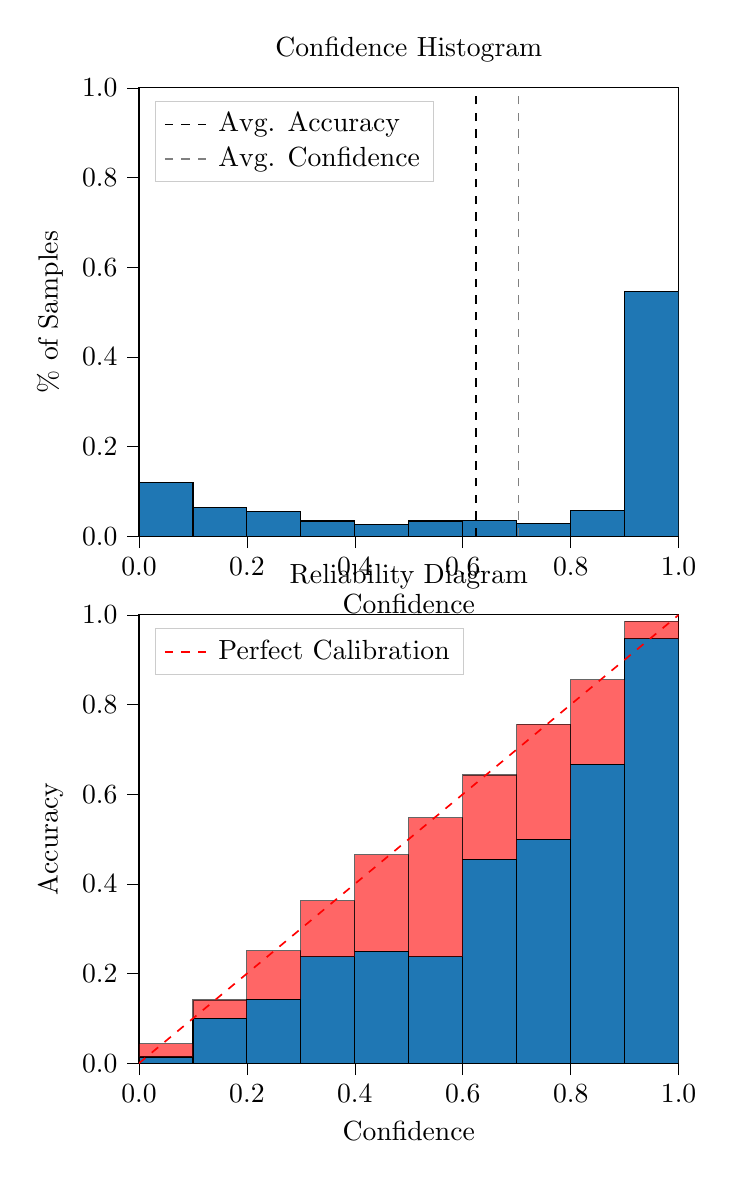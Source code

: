 % This file was created by tikzplotlib v0.9.8.
\begin{tikzpicture}

\definecolor{color0}{rgb}{0.122,0.467,0.706}

\begin{groupplot}[group style={group size=1 by 2}]
\nextgroupplot[
legend cell align={left},
legend style={
  fill opacity=0.8,
  draw opacity=1,
  text opacity=1,
  at={(0.03,0.97)},
  anchor=north west,
  draw=white!80!black
},
tick align=outside,
tick pos=left,
title={Confidence Histogram},
x grid style={white!69.02!black},
xlabel={Confidence},
xmin=0, xmax=1,
xtick style={color=black},
xtick={0,0.2,0.4,0.6,0.8,1},
xticklabels={0.0,0.2,0.4,0.6,0.8,1.0},
y grid style={white!69.02!black},
ylabel={\% of Samples},
ymin=0, ymax=1,
ytick style={color=black},
ytick={0,0.2,0.4,0.6,0.8,1},
yticklabels={0.0,0.2,0.4,0.6,0.8,1.0}
]
\draw[draw=black,fill=color0] (axis cs:-6.939e-18,0) rectangle (axis cs:0.1,0.119);
\draw[draw=black,fill=color0] (axis cs:0.1,0) rectangle (axis cs:0.2,0.064);
\draw[draw=black,fill=color0] (axis cs:0.2,0) rectangle (axis cs:0.3,0.056);
\draw[draw=black,fill=color0] (axis cs:0.3,0) rectangle (axis cs:0.4,0.034);
\draw[draw=black,fill=color0] (axis cs:0.4,0) rectangle (axis cs:0.5,0.026);
\draw[draw=black,fill=color0] (axis cs:0.5,0) rectangle (axis cs:0.6,0.034);
\draw[draw=black,fill=color0] (axis cs:0.6,0) rectangle (axis cs:0.7,0.035);
\draw[draw=black,fill=color0] (axis cs:0.7,0) rectangle (axis cs:0.8,0.029);
\draw[draw=black,fill=color0] (axis cs:0.8,0) rectangle (axis cs:0.9,0.058);
\draw[draw=black,fill=color0] (axis cs:0.9,0) rectangle (axis cs:1,0.546);
\addplot [semithick, black, dashed]
table {%
0.625 0
0.625 1
};
\addlegendentry{Avg. Accuracy}
\addplot [semithick, white!50.196!black, dashed]
table {%
0.703 0
0.703 1
};
\addlegendentry{Avg. Confidence}

\nextgroupplot[
legend cell align={left},
legend style={
  fill opacity=0.8,
  draw opacity=1,
  text opacity=1,
  at={(0.03,0.97)},
  anchor=north west,
  draw=white!80!black
},
tick align=outside,
tick pos=left,
title={Reliability Diagram},
x grid style={white!69.02!black},
xlabel={Confidence},
xmin=0, xmax=1,
xtick style={color=black},
xtick={0,0.2,0.4,0.6,0.8,1},
xticklabels={0.0,0.2,0.4,0.6,0.8,1.0},
y grid style={white!69.02!black},
ylabel={Accuracy},
ymin=0, ymax=1,
ytick style={color=black},
ytick={0,0.2,0.4,0.6,0.8,1},
yticklabels={0.0,0.2,0.4,0.6,0.8,1.0}
]
\draw[draw=black,fill=color0] (axis cs:-6.939e-18,0) rectangle (axis cs:0.1,0.014);
\draw[draw=black,fill=color0] (axis cs:0.1,0) rectangle (axis cs:0.2,0.1);
\draw[draw=black,fill=color0] (axis cs:0.2,0) rectangle (axis cs:0.3,0.143);
\draw[draw=black,fill=color0] (axis cs:0.3,0) rectangle (axis cs:0.4,0.238);
\draw[draw=black,fill=color0] (axis cs:0.4,0) rectangle (axis cs:0.5,0.25);
\draw[draw=black,fill=color0] (axis cs:0.5,0) rectangle (axis cs:0.6,0.238);
\draw[draw=black,fill=color0] (axis cs:0.6,0) rectangle (axis cs:0.7,0.455);
\draw[draw=black,fill=color0] (axis cs:0.7,0) rectangle (axis cs:0.8,0.5);
\draw[draw=black,fill=color0] (axis cs:0.8,0) rectangle (axis cs:0.9,0.667);
\draw[draw=black,fill=color0] (axis cs:0.9,0) rectangle (axis cs:1,0.947);
\draw[draw=black,fill=red,opacity=0.6] (axis cs:-6.939e-18,0.014) rectangle (axis cs:0.1,0.044);
\draw[draw=black,fill=red,opacity=0.6] (axis cs:0.1,0.1) rectangle (axis cs:0.2,0.141);
\draw[draw=black,fill=red,opacity=0.6] (axis cs:0.2,0.143) rectangle (axis cs:0.3,0.251);
\draw[draw=black,fill=red,opacity=0.6] (axis cs:0.3,0.238) rectangle (axis cs:0.4,0.363);
\draw[draw=black,fill=red,opacity=0.6] (axis cs:0.4,0.25) rectangle (axis cs:0.5,0.465);
\draw[draw=black,fill=red,opacity=0.6] (axis cs:0.5,0.238) rectangle (axis cs:0.6,0.548);
\draw[draw=black,fill=red,opacity=0.6] (axis cs:0.6,0.455) rectangle (axis cs:0.7,0.643);
\draw[draw=black,fill=red,opacity=0.6] (axis cs:0.7,0.5) rectangle (axis cs:0.8,0.756);
\draw[draw=black,fill=red,opacity=0.6] (axis cs:0.8,0.667) rectangle (axis cs:0.9,0.855);
\draw[draw=black,fill=red,opacity=0.6] (axis cs:0.9,0.947) rectangle (axis cs:1,0.986);
\addplot [semithick, red, dashed]
table {%
0 0
1 1
};
\addlegendentry{Perfect Calibration}
\end{groupplot}

\end{tikzpicture}
